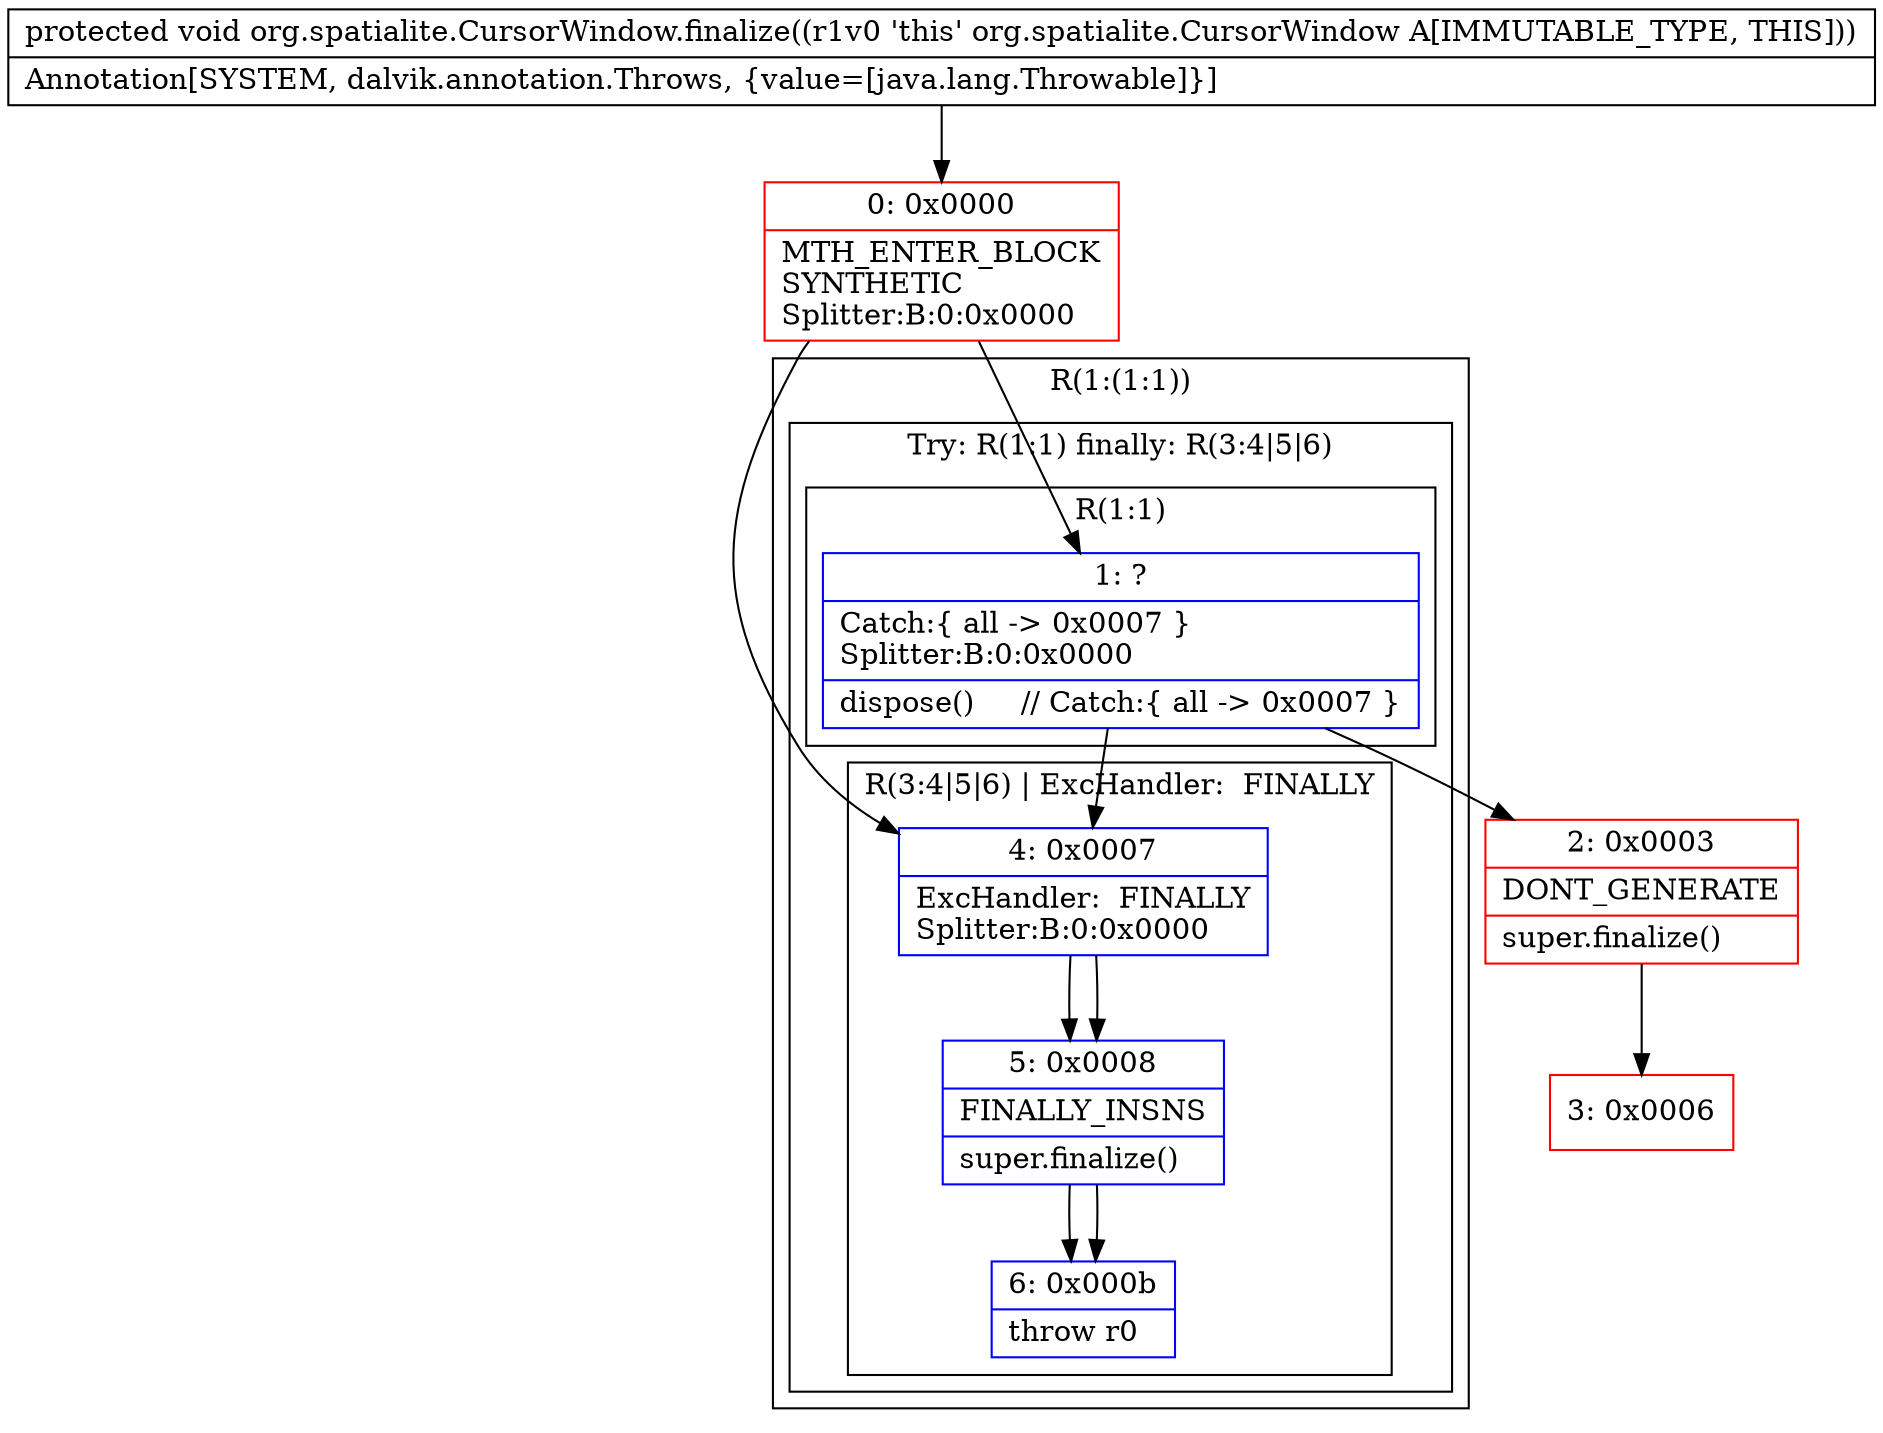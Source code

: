 digraph "CFG fororg.spatialite.CursorWindow.finalize()V" {
subgraph cluster_Region_2137920070 {
label = "R(1:(1:1))";
node [shape=record,color=blue];
subgraph cluster_TryCatchRegion_36556380 {
label = "Try: R(1:1) finally: R(3:4|5|6)";
node [shape=record,color=blue];
subgraph cluster_Region_1762314926 {
label = "R(1:1)";
node [shape=record,color=blue];
Node_1 [shape=record,label="{1\:\ ?|Catch:\{ all \-\> 0x0007 \}\lSplitter:B:0:0x0000\l|dispose()     \/\/ Catch:\{ all \-\> 0x0007 \}\l}"];
}
subgraph cluster_Region_496688706 {
label = "R(3:4|5|6) | ExcHandler:  FINALLY\l";
node [shape=record,color=blue];
Node_4 [shape=record,label="{4\:\ 0x0007|ExcHandler:  FINALLY\lSplitter:B:0:0x0000\l}"];
Node_5 [shape=record,label="{5\:\ 0x0008|FINALLY_INSNS\l|super.finalize()\l}"];
Node_6 [shape=record,label="{6\:\ 0x000b|throw r0\l}"];
}
}
}
subgraph cluster_Region_496688706 {
label = "R(3:4|5|6) | ExcHandler:  FINALLY\l";
node [shape=record,color=blue];
Node_4 [shape=record,label="{4\:\ 0x0007|ExcHandler:  FINALLY\lSplitter:B:0:0x0000\l}"];
Node_5 [shape=record,label="{5\:\ 0x0008|FINALLY_INSNS\l|super.finalize()\l}"];
Node_6 [shape=record,label="{6\:\ 0x000b|throw r0\l}"];
}
Node_0 [shape=record,color=red,label="{0\:\ 0x0000|MTH_ENTER_BLOCK\lSYNTHETIC\lSplitter:B:0:0x0000\l}"];
Node_2 [shape=record,color=red,label="{2\:\ 0x0003|DONT_GENERATE\l|super.finalize()\l}"];
Node_3 [shape=record,color=red,label="{3\:\ 0x0006}"];
MethodNode[shape=record,label="{protected void org.spatialite.CursorWindow.finalize((r1v0 'this' org.spatialite.CursorWindow A[IMMUTABLE_TYPE, THIS]))  | Annotation[SYSTEM, dalvik.annotation.Throws, \{value=[java.lang.Throwable]\}]\l}"];
MethodNode -> Node_0;
Node_1 -> Node_2;
Node_1 -> Node_4;
Node_4 -> Node_5;
Node_5 -> Node_6;
Node_4 -> Node_5;
Node_5 -> Node_6;
Node_0 -> Node_1;
Node_0 -> Node_4;
Node_2 -> Node_3;
}


